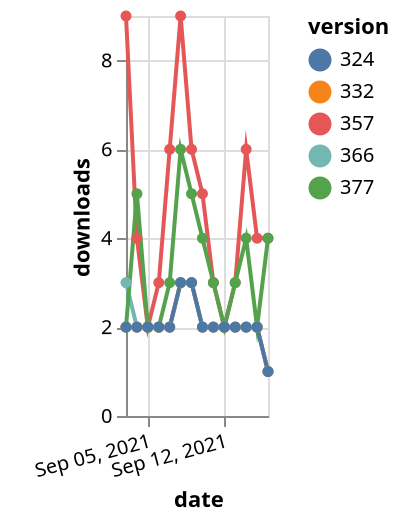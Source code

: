 {"$schema": "https://vega.github.io/schema/vega-lite/v5.json", "description": "A simple bar chart with embedded data.", "data": {"values": [{"date": "2021-09-03", "total": 4311, "delta": 3, "version": "366"}, {"date": "2021-09-04", "total": 4313, "delta": 2, "version": "366"}, {"date": "2021-09-05", "total": 4315, "delta": 2, "version": "366"}, {"date": "2021-09-06", "total": 4317, "delta": 2, "version": "366"}, {"date": "2021-09-07", "total": 4319, "delta": 2, "version": "366"}, {"date": "2021-09-08", "total": 4322, "delta": 3, "version": "366"}, {"date": "2021-09-09", "total": 4325, "delta": 3, "version": "366"}, {"date": "2021-09-10", "total": 4327, "delta": 2, "version": "366"}, {"date": "2021-09-11", "total": 4329, "delta": 2, "version": "366"}, {"date": "2021-09-12", "total": 4331, "delta": 2, "version": "366"}, {"date": "2021-09-13", "total": 4333, "delta": 2, "version": "366"}, {"date": "2021-09-14", "total": 4335, "delta": 2, "version": "366"}, {"date": "2021-09-15", "total": 4337, "delta": 2, "version": "366"}, {"date": "2021-09-16", "total": 4338, "delta": 1, "version": "366"}, {"date": "2021-09-03", "total": 9098, "delta": 9, "version": "357"}, {"date": "2021-09-04", "total": 9102, "delta": 4, "version": "357"}, {"date": "2021-09-05", "total": 9104, "delta": 2, "version": "357"}, {"date": "2021-09-06", "total": 9107, "delta": 3, "version": "357"}, {"date": "2021-09-07", "total": 9113, "delta": 6, "version": "357"}, {"date": "2021-09-08", "total": 9122, "delta": 9, "version": "357"}, {"date": "2021-09-09", "total": 9128, "delta": 6, "version": "357"}, {"date": "2021-09-10", "total": 9133, "delta": 5, "version": "357"}, {"date": "2021-09-11", "total": 9136, "delta": 3, "version": "357"}, {"date": "2021-09-12", "total": 9138, "delta": 2, "version": "357"}, {"date": "2021-09-13", "total": 9141, "delta": 3, "version": "357"}, {"date": "2021-09-14", "total": 9147, "delta": 6, "version": "357"}, {"date": "2021-09-15", "total": 9151, "delta": 4, "version": "357"}, {"date": "2021-09-16", "total": 9155, "delta": 4, "version": "357"}, {"date": "2021-09-03", "total": 7173, "delta": 2, "version": "332"}, {"date": "2021-09-04", "total": 7175, "delta": 2, "version": "332"}, {"date": "2021-09-05", "total": 7177, "delta": 2, "version": "332"}, {"date": "2021-09-06", "total": 7179, "delta": 2, "version": "332"}, {"date": "2021-09-07", "total": 7181, "delta": 2, "version": "332"}, {"date": "2021-09-08", "total": 7184, "delta": 3, "version": "332"}, {"date": "2021-09-09", "total": 7187, "delta": 3, "version": "332"}, {"date": "2021-09-10", "total": 7189, "delta": 2, "version": "332"}, {"date": "2021-09-11", "total": 7191, "delta": 2, "version": "332"}, {"date": "2021-09-12", "total": 7193, "delta": 2, "version": "332"}, {"date": "2021-09-13", "total": 7195, "delta": 2, "version": "332"}, {"date": "2021-09-14", "total": 7197, "delta": 2, "version": "332"}, {"date": "2021-09-15", "total": 7199, "delta": 2, "version": "332"}, {"date": "2021-09-16", "total": 7200, "delta": 1, "version": "332"}, {"date": "2021-09-03", "total": 3284, "delta": 2, "version": "377"}, {"date": "2021-09-04", "total": 3289, "delta": 5, "version": "377"}, {"date": "2021-09-05", "total": 3291, "delta": 2, "version": "377"}, {"date": "2021-09-06", "total": 3293, "delta": 2, "version": "377"}, {"date": "2021-09-07", "total": 3296, "delta": 3, "version": "377"}, {"date": "2021-09-08", "total": 3302, "delta": 6, "version": "377"}, {"date": "2021-09-09", "total": 3307, "delta": 5, "version": "377"}, {"date": "2021-09-10", "total": 3311, "delta": 4, "version": "377"}, {"date": "2021-09-11", "total": 3314, "delta": 3, "version": "377"}, {"date": "2021-09-12", "total": 3316, "delta": 2, "version": "377"}, {"date": "2021-09-13", "total": 3319, "delta": 3, "version": "377"}, {"date": "2021-09-14", "total": 3323, "delta": 4, "version": "377"}, {"date": "2021-09-15", "total": 3325, "delta": 2, "version": "377"}, {"date": "2021-09-16", "total": 3329, "delta": 4, "version": "377"}, {"date": "2021-09-03", "total": 4168, "delta": 2, "version": "324"}, {"date": "2021-09-04", "total": 4170, "delta": 2, "version": "324"}, {"date": "2021-09-05", "total": 4172, "delta": 2, "version": "324"}, {"date": "2021-09-06", "total": 4174, "delta": 2, "version": "324"}, {"date": "2021-09-07", "total": 4176, "delta": 2, "version": "324"}, {"date": "2021-09-08", "total": 4179, "delta": 3, "version": "324"}, {"date": "2021-09-09", "total": 4182, "delta": 3, "version": "324"}, {"date": "2021-09-10", "total": 4184, "delta": 2, "version": "324"}, {"date": "2021-09-11", "total": 4186, "delta": 2, "version": "324"}, {"date": "2021-09-12", "total": 4188, "delta": 2, "version": "324"}, {"date": "2021-09-13", "total": 4190, "delta": 2, "version": "324"}, {"date": "2021-09-14", "total": 4192, "delta": 2, "version": "324"}, {"date": "2021-09-15", "total": 4194, "delta": 2, "version": "324"}, {"date": "2021-09-16", "total": 4195, "delta": 1, "version": "324"}]}, "width": "container", "mark": {"type": "line", "point": {"filled": true}}, "encoding": {"x": {"field": "date", "type": "temporal", "timeUnit": "yearmonthdate", "title": "date", "axis": {"labelAngle": -15}}, "y": {"field": "delta", "type": "quantitative", "title": "downloads"}, "color": {"field": "version", "type": "nominal"}, "tooltip": {"field": "delta"}}}